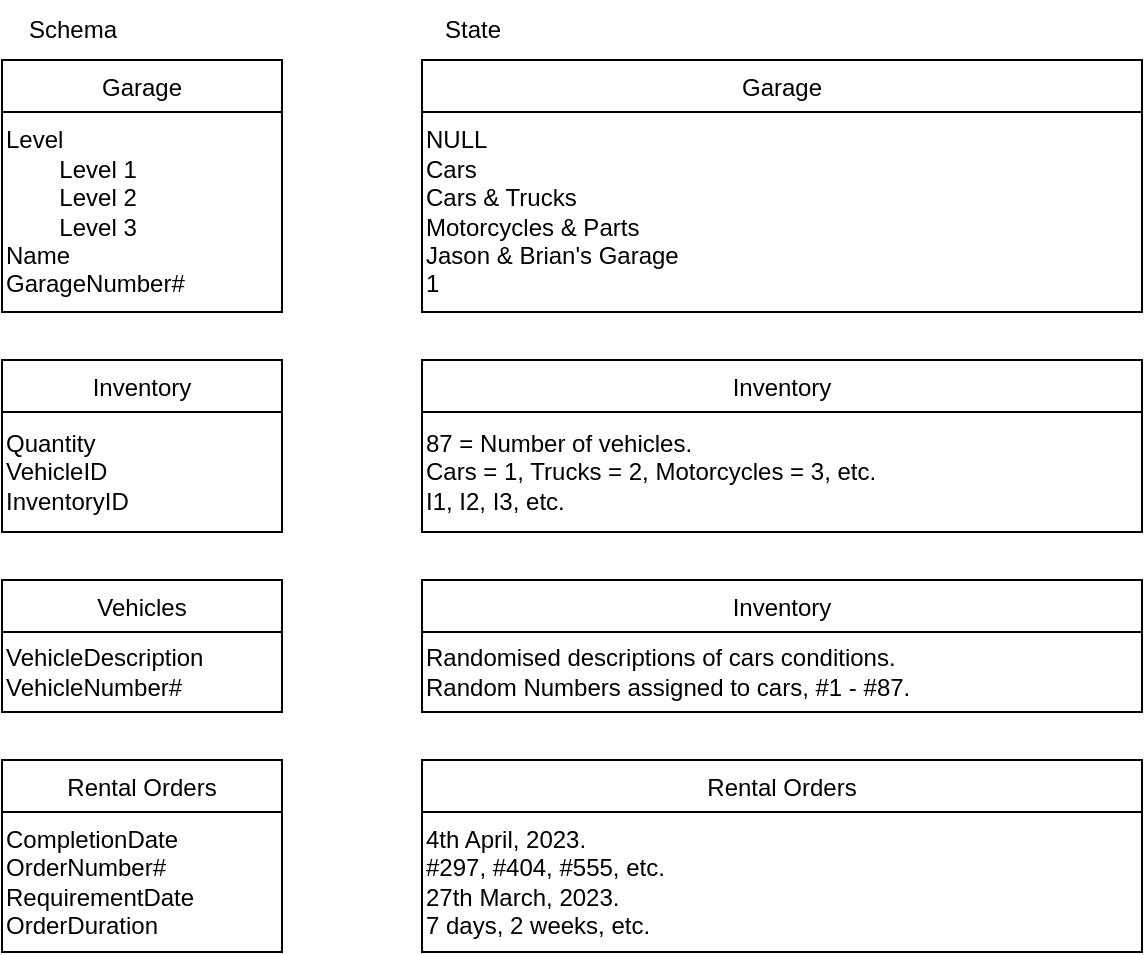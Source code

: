 <mxfile version="20.5.3" type="device"><diagram id="R59ZKK3gWe_-LghvkyiP" name="Page-1"><mxGraphModel dx="2062" dy="1114" grid="1" gridSize="10" guides="1" tooltips="1" connect="1" arrows="1" fold="1" page="1" pageScale="1" pageWidth="850" pageHeight="1100" math="0" shadow="0"><root><mxCell id="0"/><mxCell id="1" parent="0"/><mxCell id="Q6W7owO55N0GClgUU7Ll-1" value="Garage" style="swimlane;fontStyle=0;childLayout=stackLayout;horizontal=1;startSize=26;fillColor=none;horizontalStack=0;resizeParent=1;resizeParentMax=0;resizeLast=0;collapsible=1;marginBottom=0;" parent="1" vertex="1"><mxGeometry x="200" y="80" width="140" height="126" as="geometry"/></mxCell><mxCell id="Q6W7owO55N0GClgUU7Ll-16" value="Level&lt;br&gt;&lt;span style=&quot;white-space: pre;&quot;&gt;&#9;&lt;/span&gt;Level 1&lt;br&gt;&lt;span style=&quot;white-space: pre;&quot;&gt;&#9;&lt;/span&gt;Level 2&lt;br&gt;&lt;span style=&quot;white-space: pre;&quot;&gt;&#9;&lt;/span&gt;Level 3&lt;br&gt;Name&lt;br&gt;GarageNumber#" style="text;html=1;align=left;verticalAlign=middle;resizable=0;points=[];autosize=1;strokeColor=none;fillColor=none;" parent="Q6W7owO55N0GClgUU7Ll-1" vertex="1"><mxGeometry y="26" width="140" height="100" as="geometry"/></mxCell><mxCell id="Q6W7owO55N0GClgUU7Ll-17" value="Inventory" style="swimlane;fontStyle=0;childLayout=stackLayout;horizontal=1;startSize=26;fillColor=none;horizontalStack=0;resizeParent=1;resizeParentMax=0;resizeLast=0;collapsible=1;marginBottom=0;" parent="1" vertex="1"><mxGeometry x="200" y="230" width="140" height="86" as="geometry"/></mxCell><mxCell id="Q6W7owO55N0GClgUU7Ll-18" value="Quantity&lt;br&gt;VehicleID&lt;br&gt;InventoryID" style="text;html=1;align=left;verticalAlign=middle;resizable=0;points=[];autosize=1;strokeColor=none;fillColor=none;" parent="Q6W7owO55N0GClgUU7Ll-17" vertex="1"><mxGeometry y="26" width="140" height="60" as="geometry"/></mxCell><mxCell id="Q6W7owO55N0GClgUU7Ll-19" value="Vehicles" style="swimlane;fontStyle=0;childLayout=stackLayout;horizontal=1;startSize=26;fillColor=none;horizontalStack=0;resizeParent=1;resizeParentMax=0;resizeLast=0;collapsible=1;marginBottom=0;" parent="1" vertex="1"><mxGeometry x="200" y="340" width="140" height="66" as="geometry"/></mxCell><mxCell id="Q6W7owO55N0GClgUU7Ll-20" value="VehicleDescription&lt;br&gt;VehicleNumber#" style="text;html=1;align=left;verticalAlign=middle;resizable=0;points=[];autosize=1;strokeColor=none;fillColor=none;" parent="Q6W7owO55N0GClgUU7Ll-19" vertex="1"><mxGeometry y="26" width="140" height="40" as="geometry"/></mxCell><mxCell id="Q6W7owO55N0GClgUU7Ll-21" value="Rental Orders" style="swimlane;fontStyle=0;childLayout=stackLayout;horizontal=1;startSize=26;fillColor=none;horizontalStack=0;resizeParent=1;resizeParentMax=0;resizeLast=0;collapsible=1;marginBottom=0;" parent="1" vertex="1"><mxGeometry x="200" y="430" width="140" height="96" as="geometry"/></mxCell><mxCell id="Q6W7owO55N0GClgUU7Ll-22" value="CompletionDate&lt;br&gt;OrderNumber#&lt;br&gt;RequirementDate&lt;br&gt;OrderDuration" style="text;html=1;align=left;verticalAlign=middle;resizable=0;points=[];autosize=1;strokeColor=none;fillColor=none;" parent="Q6W7owO55N0GClgUU7Ll-21" vertex="1"><mxGeometry y="26" width="140" height="70" as="geometry"/></mxCell><mxCell id="Q6W7owO55N0GClgUU7Ll-27" value="Schema" style="text;html=1;align=center;verticalAlign=middle;resizable=0;points=[];autosize=1;strokeColor=none;fillColor=none;" parent="1" vertex="1"><mxGeometry x="200" y="50" width="70" height="30" as="geometry"/></mxCell><mxCell id="Q6W7owO55N0GClgUU7Ll-28" value="State" style="text;html=1;align=center;verticalAlign=middle;resizable=0;points=[];autosize=1;strokeColor=none;fillColor=none;" parent="1" vertex="1"><mxGeometry x="410" y="50" width="50" height="30" as="geometry"/></mxCell><mxCell id="Q6W7owO55N0GClgUU7Ll-29" value="Garage" style="swimlane;fontStyle=0;childLayout=stackLayout;horizontal=1;startSize=26;fillColor=none;horizontalStack=0;resizeParent=1;resizeParentMax=0;resizeLast=0;collapsible=1;marginBottom=0;" parent="1" vertex="1"><mxGeometry x="410" y="80" width="360" height="126" as="geometry"/></mxCell><mxCell id="Q6W7owO55N0GClgUU7Ll-30" value="NULL&lt;br&gt;Cars&lt;br&gt;Cars &amp;amp; Trucks&lt;br&gt;Motorcycles &amp;amp; Parts&lt;br&gt;Jason &amp;amp; Brian's Garage&lt;br&gt;1" style="text;html=1;align=left;verticalAlign=middle;resizable=0;points=[];autosize=1;strokeColor=none;fillColor=none;" parent="Q6W7owO55N0GClgUU7Ll-29" vertex="1"><mxGeometry y="26" width="360" height="100" as="geometry"/></mxCell><mxCell id="Q6W7owO55N0GClgUU7Ll-31" value="Inventory" style="swimlane;fontStyle=0;childLayout=stackLayout;horizontal=1;startSize=26;fillColor=none;horizontalStack=0;resizeParent=1;resizeParentMax=0;resizeLast=0;collapsible=1;marginBottom=0;" parent="1" vertex="1"><mxGeometry x="410" y="230" width="360" height="86" as="geometry"/></mxCell><mxCell id="Q6W7owO55N0GClgUU7Ll-32" value="87 = Number of vehicles.&lt;br&gt;Cars = 1, Trucks = 2, Motorcycles = 3, etc.&lt;br&gt;I1, I2, I3, etc." style="text;html=1;align=left;verticalAlign=middle;resizable=0;points=[];autosize=1;strokeColor=none;fillColor=none;" parent="Q6W7owO55N0GClgUU7Ll-31" vertex="1"><mxGeometry y="26" width="360" height="60" as="geometry"/></mxCell><mxCell id="Q6W7owO55N0GClgUU7Ll-41" value="Rental Orders" style="swimlane;fontStyle=0;childLayout=stackLayout;horizontal=1;startSize=26;fillColor=none;horizontalStack=0;resizeParent=1;resizeParentMax=0;resizeLast=0;collapsible=1;marginBottom=0;" parent="1" vertex="1"><mxGeometry x="410" y="430" width="360" height="96" as="geometry"/></mxCell><mxCell id="Q6W7owO55N0GClgUU7Ll-42" value="4th April, 2023.&lt;br&gt;#297, #404, #555, etc.&lt;br&gt;27th March, 2023.&lt;br&gt;7 days, 2 weeks, etc." style="text;html=1;align=left;verticalAlign=middle;resizable=0;points=[];autosize=1;strokeColor=none;fillColor=none;" parent="Q6W7owO55N0GClgUU7Ll-41" vertex="1"><mxGeometry y="26" width="360" height="70" as="geometry"/></mxCell><mxCell id="3iXDDMfHNHsyyD7LEyBg-2" value="Inventory" style="swimlane;fontStyle=0;childLayout=stackLayout;horizontal=1;startSize=26;fillColor=none;horizontalStack=0;resizeParent=1;resizeParentMax=0;resizeLast=0;collapsible=1;marginBottom=0;" vertex="1" parent="1"><mxGeometry x="410" y="340" width="360" height="66" as="geometry"/></mxCell><mxCell id="3iXDDMfHNHsyyD7LEyBg-3" value="Randomised descriptions of cars conditions.&lt;br&gt;Random Numbers assigned to cars, #1 - #87." style="text;html=1;align=left;verticalAlign=middle;resizable=0;points=[];autosize=1;strokeColor=none;fillColor=none;" vertex="1" parent="3iXDDMfHNHsyyD7LEyBg-2"><mxGeometry y="26" width="360" height="40" as="geometry"/></mxCell></root></mxGraphModel></diagram></mxfile>